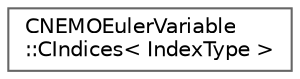 digraph "Graphical Class Hierarchy"
{
 // LATEX_PDF_SIZE
  bgcolor="transparent";
  edge [fontname=Helvetica,fontsize=10,labelfontname=Helvetica,labelfontsize=10];
  node [fontname=Helvetica,fontsize=10,shape=box,height=0.2,width=0.4];
  rankdir="LR";
  Node0 [id="Node000000",label="CNEMOEulerVariable\l::CIndices\< IndexType \>",height=0.2,width=0.4,color="grey40", fillcolor="white", style="filled",URL="$structCNEMOEulerVariable_1_1CIndices.html",tooltip=" "];
}
